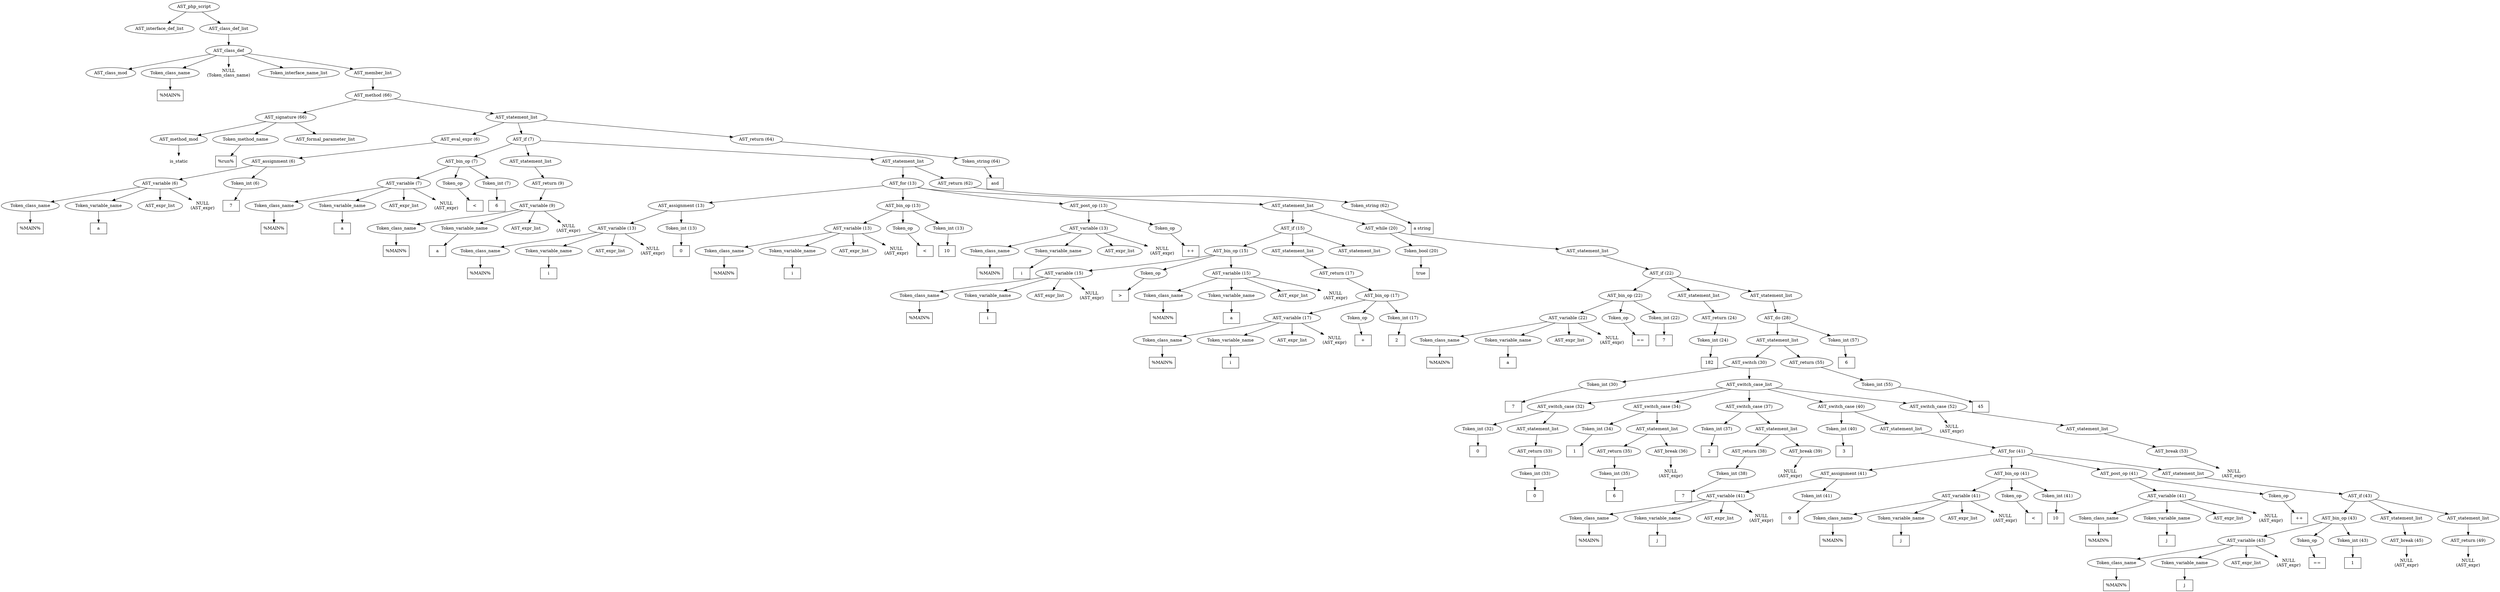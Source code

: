 /*
 * AST in dot format generated by phc -- the PHP compiler
 */

digraph AST {
node_0 [label="AST_php_script"];
node_1 [label="AST_interface_def_list"];
node_2 [label="AST_class_def_list"];
node_3 [label="AST_class_def"];
node_4 [label="AST_class_mod"];
node_5 [label="Token_class_name"];
node_6 [label="%MAIN%", shape=box]
node_5 -> node_6;
node_7 [label="NULL\n(Token_class_name)", shape=plaintext]
node_8 [label="Token_interface_name_list"];
node_9 [label="AST_member_list"];
node_10 [label="AST_method (66)"];
node_11 [label="AST_signature (66)"];
node_12 [label="AST_method_mod"];
node_13 [label="is_static", shape=plaintext]
node_12 -> node_13;
node_14 [label="Token_method_name"];
node_15 [label="%run%", shape=box]
node_14 -> node_15;
node_16 [label="AST_formal_parameter_list"];
node_11 -> node_16;
node_11 -> node_14;
node_11 -> node_12;
node_17 [label="AST_statement_list"];
node_18 [label="AST_eval_expr (6)"];
node_19 [label="AST_assignment (6)"];
node_20 [label="AST_variable (6)"];
node_21 [label="Token_class_name"];
node_22 [label="%MAIN%", shape=box]
node_21 -> node_22;
node_23 [label="Token_variable_name"];
node_24 [label="a", shape=box]
node_23 -> node_24;
node_25 [label="AST_expr_list"];
node_26 [label="NULL\n(AST_expr)", shape=plaintext]
node_20 -> node_26;
node_20 -> node_25;
node_20 -> node_23;
node_20 -> node_21;
node_27 [label="Token_int (6)"];
node_28 [label="7", shape=box]
node_27 -> node_28;
node_19 -> node_27;
node_19 -> node_20;
node_18 -> node_19;
node_29 [label="AST_if (7)"];
node_30 [label="AST_bin_op (7)"];
node_31 [label="AST_variable (7)"];
node_32 [label="Token_class_name"];
node_33 [label="%MAIN%", shape=box]
node_32 -> node_33;
node_34 [label="Token_variable_name"];
node_35 [label="a", shape=box]
node_34 -> node_35;
node_36 [label="AST_expr_list"];
node_37 [label="NULL\n(AST_expr)", shape=plaintext]
node_31 -> node_37;
node_31 -> node_36;
node_31 -> node_34;
node_31 -> node_32;
node_38 [label="Token_op"];
node_39 [label="<", shape=box]
node_38 -> node_39;
node_40 [label="Token_int (7)"];
node_41 [label="6", shape=box]
node_40 -> node_41;
node_30 -> node_40;
node_30 -> node_38;
node_30 -> node_31;
node_42 [label="AST_statement_list"];
node_43 [label="AST_return (9)"];
node_44 [label="AST_variable (9)"];
node_45 [label="Token_class_name"];
node_46 [label="%MAIN%", shape=box]
node_45 -> node_46;
node_47 [label="Token_variable_name"];
node_48 [label="a", shape=box]
node_47 -> node_48;
node_49 [label="AST_expr_list"];
node_50 [label="NULL\n(AST_expr)", shape=plaintext]
node_44 -> node_50;
node_44 -> node_49;
node_44 -> node_47;
node_44 -> node_45;
node_43 -> node_44;
node_42 -> node_43;
node_51 [label="AST_statement_list"];
node_52 [label="AST_for (13)"];
node_53 [label="AST_assignment (13)"];
node_54 [label="AST_variable (13)"];
node_55 [label="Token_class_name"];
node_56 [label="%MAIN%", shape=box]
node_55 -> node_56;
node_57 [label="Token_variable_name"];
node_58 [label="i", shape=box]
node_57 -> node_58;
node_59 [label="AST_expr_list"];
node_60 [label="NULL\n(AST_expr)", shape=plaintext]
node_54 -> node_60;
node_54 -> node_59;
node_54 -> node_57;
node_54 -> node_55;
node_61 [label="Token_int (13)"];
node_62 [label="0", shape=box]
node_61 -> node_62;
node_53 -> node_61;
node_53 -> node_54;
node_63 [label="AST_bin_op (13)"];
node_64 [label="AST_variable (13)"];
node_65 [label="Token_class_name"];
node_66 [label="%MAIN%", shape=box]
node_65 -> node_66;
node_67 [label="Token_variable_name"];
node_68 [label="i", shape=box]
node_67 -> node_68;
node_69 [label="AST_expr_list"];
node_70 [label="NULL\n(AST_expr)", shape=plaintext]
node_64 -> node_70;
node_64 -> node_69;
node_64 -> node_67;
node_64 -> node_65;
node_71 [label="Token_op"];
node_72 [label="<", shape=box]
node_71 -> node_72;
node_73 [label="Token_int (13)"];
node_74 [label="10", shape=box]
node_73 -> node_74;
node_63 -> node_73;
node_63 -> node_71;
node_63 -> node_64;
node_75 [label="AST_post_op (13)"];
node_76 [label="AST_variable (13)"];
node_77 [label="Token_class_name"];
node_78 [label="%MAIN%", shape=box]
node_77 -> node_78;
node_79 [label="Token_variable_name"];
node_80 [label="i", shape=box]
node_79 -> node_80;
node_81 [label="AST_expr_list"];
node_82 [label="NULL\n(AST_expr)", shape=plaintext]
node_76 -> node_82;
node_76 -> node_81;
node_76 -> node_79;
node_76 -> node_77;
node_83 [label="Token_op"];
node_84 [label="++", shape=box]
node_83 -> node_84;
node_75 -> node_83;
node_75 -> node_76;
node_85 [label="AST_statement_list"];
node_86 [label="AST_if (15)"];
node_87 [label="AST_bin_op (15)"];
node_88 [label="AST_variable (15)"];
node_89 [label="Token_class_name"];
node_90 [label="%MAIN%", shape=box]
node_89 -> node_90;
node_91 [label="Token_variable_name"];
node_92 [label="i", shape=box]
node_91 -> node_92;
node_93 [label="AST_expr_list"];
node_94 [label="NULL\n(AST_expr)", shape=plaintext]
node_88 -> node_94;
node_88 -> node_93;
node_88 -> node_91;
node_88 -> node_89;
node_95 [label="Token_op"];
node_96 [label=">", shape=box]
node_95 -> node_96;
node_97 [label="AST_variable (15)"];
node_98 [label="Token_class_name"];
node_99 [label="%MAIN%", shape=box]
node_98 -> node_99;
node_100 [label="Token_variable_name"];
node_101 [label="a", shape=box]
node_100 -> node_101;
node_102 [label="AST_expr_list"];
node_103 [label="NULL\n(AST_expr)", shape=plaintext]
node_97 -> node_103;
node_97 -> node_102;
node_97 -> node_100;
node_97 -> node_98;
node_87 -> node_97;
node_87 -> node_95;
node_87 -> node_88;
node_104 [label="AST_statement_list"];
node_105 [label="AST_return (17)"];
node_106 [label="AST_bin_op (17)"];
node_107 [label="AST_variable (17)"];
node_108 [label="Token_class_name"];
node_109 [label="%MAIN%", shape=box]
node_108 -> node_109;
node_110 [label="Token_variable_name"];
node_111 [label="i", shape=box]
node_110 -> node_111;
node_112 [label="AST_expr_list"];
node_113 [label="NULL\n(AST_expr)", shape=plaintext]
node_107 -> node_113;
node_107 -> node_112;
node_107 -> node_110;
node_107 -> node_108;
node_114 [label="Token_op"];
node_115 [label="+", shape=box]
node_114 -> node_115;
node_116 [label="Token_int (17)"];
node_117 [label="2", shape=box]
node_116 -> node_117;
node_106 -> node_116;
node_106 -> node_114;
node_106 -> node_107;
node_105 -> node_106;
node_104 -> node_105;
node_118 [label="AST_statement_list"];
node_86 -> node_118;
node_86 -> node_104;
node_86 -> node_87;
node_119 [label="AST_while (20)"];
node_120 [label="Token_bool (20)"];
node_121 [label="true", shape=box]
node_120 -> node_121;
node_122 [label="AST_statement_list"];
node_123 [label="AST_if (22)"];
node_124 [label="AST_bin_op (22)"];
node_125 [label="AST_variable (22)"];
node_126 [label="Token_class_name"];
node_127 [label="%MAIN%", shape=box]
node_126 -> node_127;
node_128 [label="Token_variable_name"];
node_129 [label="a", shape=box]
node_128 -> node_129;
node_130 [label="AST_expr_list"];
node_131 [label="NULL\n(AST_expr)", shape=plaintext]
node_125 -> node_131;
node_125 -> node_130;
node_125 -> node_128;
node_125 -> node_126;
node_132 [label="Token_op"];
node_133 [label="==", shape=box]
node_132 -> node_133;
node_134 [label="Token_int (22)"];
node_135 [label="7", shape=box]
node_134 -> node_135;
node_124 -> node_134;
node_124 -> node_132;
node_124 -> node_125;
node_136 [label="AST_statement_list"];
node_137 [label="AST_return (24)"];
node_138 [label="Token_int (24)"];
node_139 [label="182", shape=box]
node_138 -> node_139;
node_137 -> node_138;
node_136 -> node_137;
node_140 [label="AST_statement_list"];
node_141 [label="AST_do (28)"];
node_142 [label="AST_statement_list"];
node_143 [label="AST_switch (30)"];
node_144 [label="Token_int (30)"];
node_145 [label="7", shape=box]
node_144 -> node_145;
node_146 [label="AST_switch_case_list"];
node_147 [label="AST_switch_case (32)"];
node_148 [label="Token_int (32)"];
node_149 [label="0", shape=box]
node_148 -> node_149;
node_150 [label="AST_statement_list"];
node_151 [label="AST_return (33)"];
node_152 [label="Token_int (33)"];
node_153 [label="0", shape=box]
node_152 -> node_153;
node_151 -> node_152;
node_150 -> node_151;
node_147 -> node_150;
node_147 -> node_148;
node_154 [label="AST_switch_case (34)"];
node_155 [label="Token_int (34)"];
node_156 [label="1", shape=box]
node_155 -> node_156;
node_157 [label="AST_statement_list"];
node_158 [label="AST_return (35)"];
node_159 [label="Token_int (35)"];
node_160 [label="6", shape=box]
node_159 -> node_160;
node_158 -> node_159;
node_161 [label="AST_break (36)"];
node_162 [label="NULL\n(AST_expr)", shape=plaintext]
node_161 -> node_162;
node_157 -> node_161;
node_157 -> node_158;
node_154 -> node_157;
node_154 -> node_155;
node_163 [label="AST_switch_case (37)"];
node_164 [label="Token_int (37)"];
node_165 [label="2", shape=box]
node_164 -> node_165;
node_166 [label="AST_statement_list"];
node_167 [label="AST_return (38)"];
node_168 [label="Token_int (38)"];
node_169 [label="7", shape=box]
node_168 -> node_169;
node_167 -> node_168;
node_170 [label="AST_break (39)"];
node_171 [label="NULL\n(AST_expr)", shape=plaintext]
node_170 -> node_171;
node_166 -> node_170;
node_166 -> node_167;
node_163 -> node_166;
node_163 -> node_164;
node_172 [label="AST_switch_case (40)"];
node_173 [label="Token_int (40)"];
node_174 [label="3", shape=box]
node_173 -> node_174;
node_175 [label="AST_statement_list"];
node_176 [label="AST_for (41)"];
node_177 [label="AST_assignment (41)"];
node_178 [label="AST_variable (41)"];
node_179 [label="Token_class_name"];
node_180 [label="%MAIN%", shape=box]
node_179 -> node_180;
node_181 [label="Token_variable_name"];
node_182 [label="j", shape=box]
node_181 -> node_182;
node_183 [label="AST_expr_list"];
node_184 [label="NULL\n(AST_expr)", shape=plaintext]
node_178 -> node_184;
node_178 -> node_183;
node_178 -> node_181;
node_178 -> node_179;
node_185 [label="Token_int (41)"];
node_186 [label="0", shape=box]
node_185 -> node_186;
node_177 -> node_185;
node_177 -> node_178;
node_187 [label="AST_bin_op (41)"];
node_188 [label="AST_variable (41)"];
node_189 [label="Token_class_name"];
node_190 [label="%MAIN%", shape=box]
node_189 -> node_190;
node_191 [label="Token_variable_name"];
node_192 [label="j", shape=box]
node_191 -> node_192;
node_193 [label="AST_expr_list"];
node_194 [label="NULL\n(AST_expr)", shape=plaintext]
node_188 -> node_194;
node_188 -> node_193;
node_188 -> node_191;
node_188 -> node_189;
node_195 [label="Token_op"];
node_196 [label="<", shape=box]
node_195 -> node_196;
node_197 [label="Token_int (41)"];
node_198 [label="10", shape=box]
node_197 -> node_198;
node_187 -> node_197;
node_187 -> node_195;
node_187 -> node_188;
node_199 [label="AST_post_op (41)"];
node_200 [label="AST_variable (41)"];
node_201 [label="Token_class_name"];
node_202 [label="%MAIN%", shape=box]
node_201 -> node_202;
node_203 [label="Token_variable_name"];
node_204 [label="j", shape=box]
node_203 -> node_204;
node_205 [label="AST_expr_list"];
node_206 [label="NULL\n(AST_expr)", shape=plaintext]
node_200 -> node_206;
node_200 -> node_205;
node_200 -> node_203;
node_200 -> node_201;
node_207 [label="Token_op"];
node_208 [label="++", shape=box]
node_207 -> node_208;
node_199 -> node_207;
node_199 -> node_200;
node_209 [label="AST_statement_list"];
node_210 [label="AST_if (43)"];
node_211 [label="AST_bin_op (43)"];
node_212 [label="AST_variable (43)"];
node_213 [label="Token_class_name"];
node_214 [label="%MAIN%", shape=box]
node_213 -> node_214;
node_215 [label="Token_variable_name"];
node_216 [label="j", shape=box]
node_215 -> node_216;
node_217 [label="AST_expr_list"];
node_218 [label="NULL\n(AST_expr)", shape=plaintext]
node_212 -> node_218;
node_212 -> node_217;
node_212 -> node_215;
node_212 -> node_213;
node_219 [label="Token_op"];
node_220 [label="==", shape=box]
node_219 -> node_220;
node_221 [label="Token_int (43)"];
node_222 [label="1", shape=box]
node_221 -> node_222;
node_211 -> node_221;
node_211 -> node_219;
node_211 -> node_212;
node_223 [label="AST_statement_list"];
node_224 [label="AST_break (45)"];
node_225 [label="NULL\n(AST_expr)", shape=plaintext]
node_224 -> node_225;
node_223 -> node_224;
node_226 [label="AST_statement_list"];
node_227 [label="AST_return (49)"];
node_228 [label="NULL\n(AST_expr)", shape=plaintext]
node_227 -> node_228;
node_226 -> node_227;
node_210 -> node_226;
node_210 -> node_223;
node_210 -> node_211;
node_209 -> node_210;
node_176 -> node_209;
node_176 -> node_199;
node_176 -> node_187;
node_176 -> node_177;
node_175 -> node_176;
node_172 -> node_175;
node_172 -> node_173;
node_229 [label="AST_switch_case (52)"];
node_230 [label="NULL\n(AST_expr)", shape=plaintext]
node_231 [label="AST_statement_list"];
node_232 [label="AST_break (53)"];
node_233 [label="NULL\n(AST_expr)", shape=plaintext]
node_232 -> node_233;
node_231 -> node_232;
node_229 -> node_231;
node_229 -> node_230;
node_146 -> node_229;
node_146 -> node_172;
node_146 -> node_163;
node_146 -> node_154;
node_146 -> node_147;
node_143 -> node_146;
node_143 -> node_144;
node_234 [label="AST_return (55)"];
node_235 [label="Token_int (55)"];
node_236 [label="45", shape=box]
node_235 -> node_236;
node_234 -> node_235;
node_142 -> node_234;
node_142 -> node_143;
node_237 [label="Token_int (57)"];
node_238 [label="6", shape=box]
node_237 -> node_238;
node_141 -> node_237;
node_141 -> node_142;
node_140 -> node_141;
node_123 -> node_140;
node_123 -> node_136;
node_123 -> node_124;
node_122 -> node_123;
node_119 -> node_122;
node_119 -> node_120;
node_85 -> node_119;
node_85 -> node_86;
node_52 -> node_85;
node_52 -> node_75;
node_52 -> node_63;
node_52 -> node_53;
node_239 [label="AST_return (62)"];
node_240 [label="Token_string (62)"];
node_241 [label="a string", shape=box]
node_240 -> node_241;
node_239 -> node_240;
node_51 -> node_239;
node_51 -> node_52;
node_29 -> node_51;
node_29 -> node_42;
node_29 -> node_30;
node_242 [label="AST_return (64)"];
node_243 [label="Token_string (64)"];
node_244 [label="asd", shape=box]
node_243 -> node_244;
node_242 -> node_243;
node_17 -> node_242;
node_17 -> node_29;
node_17 -> node_18;
node_10 -> node_17;
node_10 -> node_11;
node_9 -> node_10;
node_3 -> node_9;
node_3 -> node_8;
node_3 -> node_7;
node_3 -> node_5;
node_3 -> node_4;
node_2 -> node_3;
node_0 -> node_2;
node_0 -> node_1;
}
